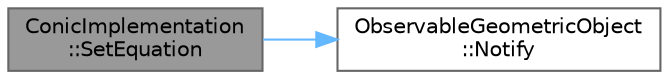 digraph "ConicImplementation::SetEquation"
{
 // LATEX_PDF_SIZE
  bgcolor="transparent";
  edge [fontname=Helvetica,fontsize=10,labelfontname=Helvetica,labelfontsize=10];
  node [fontname=Helvetica,fontsize=10,shape=box,height=0.2,width=0.9];
  rankdir="LR";
  Node1 [label="ConicImplementation\l::SetEquation",height=0.2,width=0.4,color="gray40", fillcolor="grey60", style="filled", fontcolor="black",tooltip="Sets new equation of conic."];
  Node1 -> Node2 [color="steelblue1",style="solid"];
  Node2 [label="ObservableGeometricObject\l::Notify",height=0.2,width=0.4,color="grey40", fillcolor="white", style="filled",URL="$class_observable_geometric_object.html#a15d865c4eb09e61691db40d1ff103f13",tooltip="Notify all subscribed observers that object was moved."];
}
